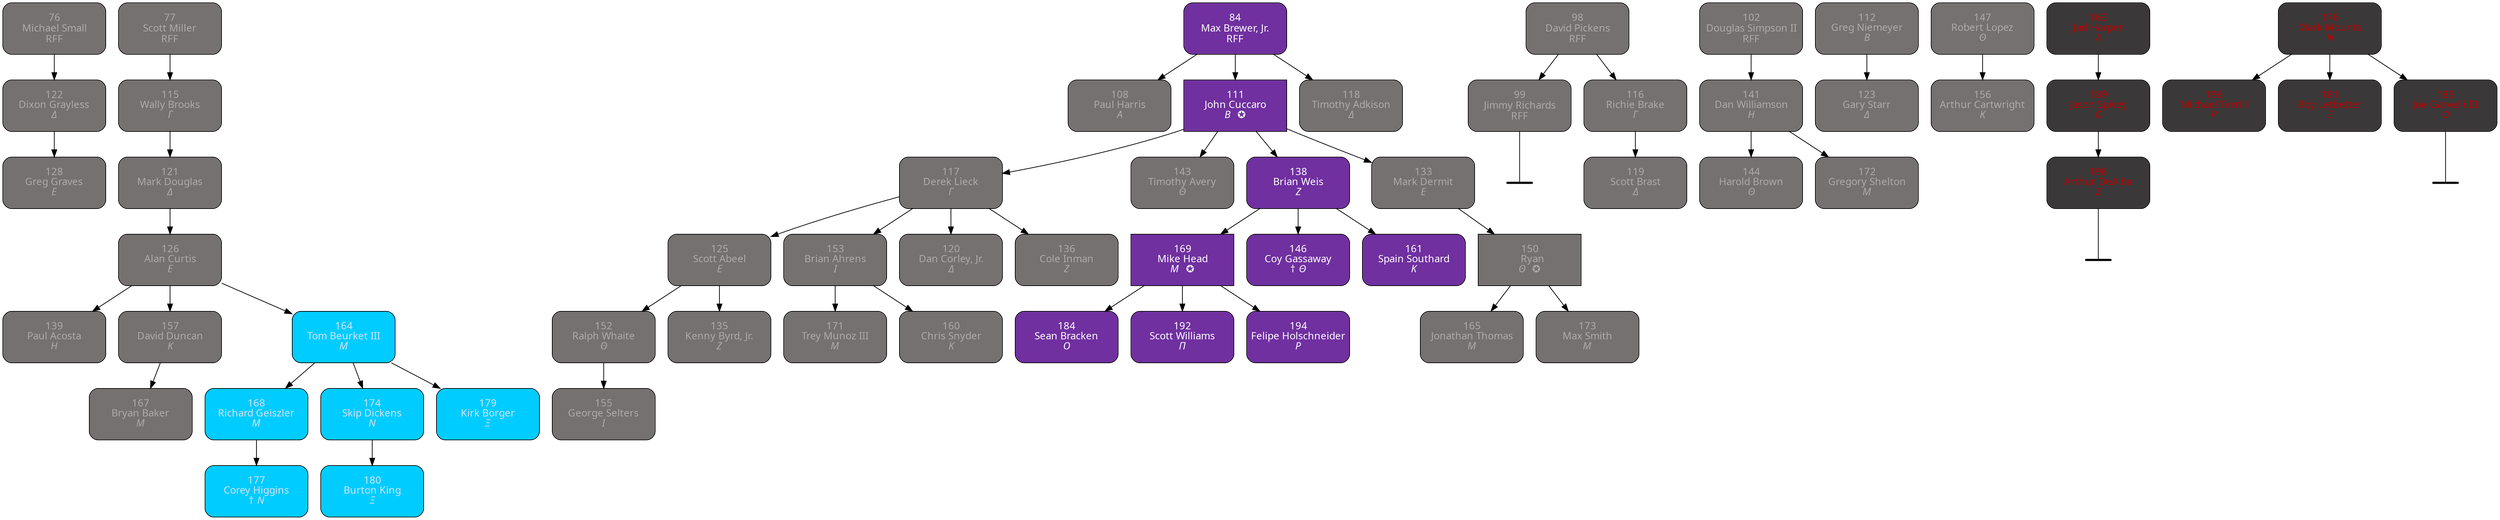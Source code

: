 // Family Tree
digraph "family-treescrollgen2" {
	node [charset="UTF-16" fillcolor=white fixedsize=true fontname="Times New Roman" height=1 shape=box style="rounded, filled, solid" width=2]
	graph [bgcolor=transparent]
	76 [label="Michael Small"]
	76 [label="Michael Small"]
	76 [label="Michael Small"]
	76 [label="Michael Small"]
	76 [label=<<TABLE BORDER='0'><TR><TD>76<BR/>Michael Small<BR/>RFF</TD></TR></TABLE>> fillcolor="#757171" fontcolor="#AEAAAA" tooltip=Unaffiliated]
	76 -> 122
	77 [label="Scott Miller"]
	77 [label="Scott Miller"]
	77 [label="Scott Miller"]
	77 [label="Scott Miller"]
	77 [label=<<TABLE BORDER='0'><TR><TD>77<BR/>Scott Miller<BR/>RFF</TD></TR></TABLE>> fillcolor="#757171" fontcolor="#AEAAAA" tooltip=Unaffiliated]
	77 -> 115
	84 [label="Max Brewer, Jr."]
	84 [label="Max Brewer, Jr."]
	84 [label="Max Brewer, Jr."]
	84 [label="Max Brewer, Jr."]
	84 [label="Max Brewer, Jr."]
	84 [label="Max Brewer, Jr."]
	84 [label=<<TABLE BORDER='0'><TR><TD>84<BR/>Max Brewer, Jr.<BR/>RFF</TD></TR></TABLE>> fillcolor="#7030A0" fontcolor="#FFFFFF" tooltip=Royals]
	84 -> 108
	84 -> 111
	84 -> 118
	98 [label="David Pickens"]
	98 [label="David Pickens"]
	98 [label="David Pickens"]
	98 [label="David Pickens"]
	98 [label=<<TABLE BORDER='0'><TR><TD>98<BR/>David Pickens<BR/>RFF</TD></TR></TABLE>> fillcolor="#757171" fontcolor="#AEAAAA" tooltip=Unaffiliated]
	98 -> 99
	98 -> 116
	99 [label="Jimmy Richards"]
	99 [label="Jimmy Richards"]
	99 [label="Jimmy Richards"]
	99 [label="Jimmy Richards"]
	99 [label=<<TABLE BORDER='0'><TR><TD>99<BR/>Jimmy Richards<BR/>RFF</TD></TR></TABLE>> fillcolor="#757171" fontcolor="#AEAAAA" tooltip=Unaffiliated]
	1000 [label="" fillcolor=black fixedsize=True height=.025 shape=box width=.5]
	99 -> 1000 [arrowhead=none color=black]
	102 [label="Douglas Simpson II"]
	102 [label="Douglas Simpson II"]
	102 [label="Douglas Simpson II"]
	102 [label="Douglas Simpson II"]
	102 [label=<<TABLE BORDER='0'><TR><TD>102<BR/>Douglas Simpson II<BR/>RFF</TD></TR></TABLE>> fillcolor="#757171" fontcolor="#AEAAAA" tooltip=Unaffiliated]
	102 -> 141
	108 [label="Paul Harris"]
	108 [label="Paul Harris"]
	108 [label="Paul Harris"]
	108 [label="Paul Harris"]
	108 [label=<<TABLE BORDER='0'><TR><TD>108<BR/>Paul Harris<BR/><I>&Alpha;</I></TD></TR></TABLE>> fillcolor="#757171" fontcolor="#AEAAAA" tooltip=Unaffiliated]
	111 [label="John Cuccaro"]
	111 [label="John Cuccaro"]
	111 [label="John Cuccaro"]
	111 [label="John Cuccaro"]
	111 [label="John Cuccaro"]
	111 [label="John Cuccaro"]
	111 [label=<<TABLE BORDER='0'><TR><TD>111<BR/>John Cuccaro<BR/><I>&Beta;</I>&nbsp;&nbsp;✪</TD></TR></TABLE>> fillcolor="#7030A0" fontcolor="#FFFFFF" style=filled tooltip=Royals]
	111 -> 117
	111 -> 143
	111 -> 138
	111 -> 133
	112 [label="Greg Niemeyer"]
	112 [label="Greg Niemeyer"]
	112 [label="Greg Niemeyer"]
	112 [label="Greg Niemeyer"]
	112 [label=<<TABLE BORDER='0'><TR><TD>112<BR/>Greg Niemeyer<BR/><I>&Beta;</I></TD></TR></TABLE>> fillcolor="#757171" fontcolor="#AEAAAA" tooltip=Unaffiliated]
	112 -> 123
	115 [label="Wally Brooks"]
	115 [label="Wally Brooks"]
	115 [label="Wally Brooks"]
	115 [label="Wally Brooks"]
	115 [label=<<TABLE BORDER='0'><TR><TD>115<BR/>Wally Brooks<BR/><I>&Gamma;</I></TD></TR></TABLE>> fillcolor="#757171" fontcolor="#AEAAAA" tooltip=Unaffiliated]
	115 -> 121
	116 [label="Richie Brake"]
	116 [label="Richie Brake"]
	116 [label="Richie Brake"]
	116 [label="Richie Brake"]
	116 [label=<<TABLE BORDER='0'><TR><TD>116<BR/>Richie Brake<BR/><I>&Gamma;</I></TD></TR></TABLE>> fillcolor="#757171" fontcolor="#AEAAAA" tooltip=Unaffiliated]
	116 -> 119
	117 [label="Derek Lieck"]
	117 [label="Derek Lieck"]
	117 [label="Derek Lieck"]
	117 [label="Derek Lieck"]
	117 [label=<<TABLE BORDER='0'><TR><TD>117<BR/>Derek Lieck<BR/><I>&Gamma;</I></TD></TR></TABLE>> fillcolor="#757171" fontcolor="#AEAAAA" tooltip=Unaffiliated]
	117 -> 125
	117 -> 153
	117 -> 120
	117 -> 136
	118 [label="Timothy Adkison"]
	118 [label="Timothy Adkison"]
	118 [label="Timothy Adkison"]
	118 [label="Timothy Adkison"]
	118 [label=<<TABLE BORDER='0'><TR><TD>118<BR/>Timothy Adkison<BR/><I>&Delta;</I></TD></TR></TABLE>> fillcolor="#757171" fontcolor="#AEAAAA" tooltip=Unaffiliated]
	119 [label="Scott Brast"]
	119 [label="Scott Brast"]
	119 [label="Scott Brast"]
	119 [label="Scott Brast"]
	119 [label=<<TABLE BORDER='0'><TR><TD>119<BR/>Scott Brast<BR/><I>&Delta;</I></TD></TR></TABLE>> fillcolor="#757171" fontcolor="#AEAAAA" tooltip=Unaffiliated]
	120 [label="Dan Corley, Jr."]
	120 [label="Dan Corley, Jr."]
	120 [label="Dan Corley, Jr."]
	120 [label="Dan Corley, Jr."]
	120 [label=<<TABLE BORDER='0'><TR><TD>120<BR/>Dan Corley, Jr.<BR/><I>&Delta;</I></TD></TR></TABLE>> fillcolor="#757171" fontcolor="#AEAAAA" tooltip=Unaffiliated]
	121 [label="Mark Douglas"]
	121 [label="Mark Douglas"]
	121 [label="Mark Douglas"]
	121 [label="Mark Douglas"]
	121 [label=<<TABLE BORDER='0'><TR><TD>121<BR/>Mark Douglas<BR/><I>&Delta;</I></TD></TR></TABLE>> fillcolor="#757171" fontcolor="#AEAAAA" tooltip=Unaffiliated]
	121 -> 126
	122 [label="Dixon Grayless"]
	122 [label="Dixon Grayless"]
	122 [label="Dixon Grayless"]
	122 [label="Dixon Grayless"]
	122 [label=<<TABLE BORDER='0'><TR><TD>122<BR/>Dixon Grayless<BR/><I>&Delta;</I></TD></TR></TABLE>> fillcolor="#757171" fontcolor="#AEAAAA" tooltip=Unaffiliated]
	122 -> 128
	123 [label="Gary Starr"]
	123 [label="Gary Starr"]
	123 [label="Gary Starr"]
	123 [label="Gary Starr"]
	123 [label=<<TABLE BORDER='0'><TR><TD>123<BR/>Gary Starr<BR/><I>&Delta;</I></TD></TR></TABLE>> fillcolor="#757171" fontcolor="#AEAAAA" tooltip=Unaffiliated]
	125 [label="Scott Abeel"]
	125 [label="Scott Abeel"]
	125 [label="Scott Abeel"]
	125 [label="Scott Abeel"]
	125 [label=<<TABLE BORDER='0'><TR><TD>125<BR/>Scott Abeel<BR/><I>&Epsilon;</I></TD></TR></TABLE>> fillcolor="#757171" fontcolor="#AEAAAA" tooltip=Unaffiliated]
	125 -> 152
	125 -> 135
	126 [label="Alan Curtis"]
	126 [label="Alan Curtis"]
	126 [label="Alan Curtis"]
	126 [label="Alan Curtis"]
	126 [label=<<TABLE BORDER='0'><TR><TD>126<BR/>Alan Curtis<BR/><I>&Epsilon;</I></TD></TR></TABLE>> fillcolor="#757171" fontcolor="#AEAAAA" tooltip=Unaffiliated]
	126 -> 139
	126 -> 157
	126 -> 164
	128 [label="Greg Graves"]
	128 [label="Greg Graves"]
	128 [label="Greg Graves"]
	128 [label="Greg Graves"]
	128 [label=<<TABLE BORDER='0'><TR><TD>128<BR/>Greg Graves<BR/><I>&Epsilon;</I></TD></TR></TABLE>> fillcolor="#757171" fontcolor="#AEAAAA" tooltip=Unaffiliated]
	133 [label="Mark Dermit"]
	133 [label="Mark Dermit"]
	133 [label="Mark Dermit"]
	133 [label="Mark Dermit"]
	133 [label=<<TABLE BORDER='0'><TR><TD>133<BR/>Mark Dermit<BR/><I>&Epsilon;</I></TD></TR></TABLE>> fillcolor="#757171" fontcolor="#AEAAAA" tooltip=Unaffiliated]
	133 -> 150
	135 [label="Kenny Byrd, Jr."]
	135 [label="Kenny Byrd, Jr."]
	135 [label="Kenny Byrd, Jr."]
	135 [label="Kenny Byrd, Jr."]
	135 [label=<<TABLE BORDER='0'><TR><TD>135<BR/>Kenny Byrd, Jr.<BR/><I>&Zeta;</I></TD></TR></TABLE>> fillcolor="#757171" fontcolor="#AEAAAA" tooltip=Unaffiliated]
	136 [label="Cole Inman"]
	136 [label="Cole Inman"]
	136 [label="Cole Inman"]
	136 [label="Cole Inman"]
	136 [label=<<TABLE BORDER='0'><TR><TD>136<BR/>Cole Inman<BR/><I>&Zeta;</I></TD></TR></TABLE>> fillcolor="#757171" fontcolor="#AEAAAA" tooltip=Unaffiliated]
	138 [label="Brian Weis"]
	138 [label="Brian Weis"]
	138 [label="Brian Weis"]
	138 [label="Brian Weis"]
	138 [label="Brian Weis"]
	138 [label="Brian Weis"]
	138 [label=<<TABLE BORDER='0'><TR><TD>138<BR/>Brian Weis<BR/><I>&Zeta;</I></TD></TR></TABLE>> fillcolor="#7030A0" fontcolor="#FFFFFF" tooltip=Royals]
	138 -> 169
	138 -> 146
	138 -> 161
	139 [label="Paul Acosta"]
	139 [label="Paul Acosta"]
	139 [label="Paul Acosta"]
	139 [label="Paul Acosta"]
	139 [label=<<TABLE BORDER='0'><TR><TD>139<BR/>Paul Acosta<BR/><I>&Eta;</I></TD></TR></TABLE>> fillcolor="#757171" fontcolor="#AEAAAA" tooltip=Unaffiliated]
	141 [label="Dan Williamson"]
	141 [label="Dan Williamson"]
	141 [label="Dan Williamson"]
	141 [label="Dan Williamson"]
	141 [label=<<TABLE BORDER='0'><TR><TD>141<BR/>Dan Williamson<BR/><I>&Eta;</I></TD></TR></TABLE>> fillcolor="#757171" fontcolor="#AEAAAA" tooltip=Unaffiliated]
	141 -> 144
	141 -> 172
	143 [label="Timothy Avery"]
	143 [label="Timothy Avery"]
	143 [label="Timothy Avery"]
	143 [label="Timothy Avery"]
	143 [label=<<TABLE BORDER='0'><TR><TD>143<BR/>Timothy Avery<BR/><I>&Theta;</I></TD></TR></TABLE>> fillcolor="#757171" fontcolor="#AEAAAA" tooltip=Unaffiliated]
	144 [label="Harold Brown"]
	144 [label="Harold Brown"]
	144 [label="Harold Brown"]
	144 [label="Harold Brown"]
	144 [label=<<TABLE BORDER='0'><TR><TD>144<BR/>Harold Brown<BR/><I>&Theta;</I></TD></TR></TABLE>> fillcolor="#757171" fontcolor="#AEAAAA" tooltip=Unaffiliated]
	146 [label="Coy Gassaway"]
	146 [label="Coy Gassaway"]
	146 [label="Coy Gassaway"]
	146 [label="Coy Gassaway"]
	146 [label="Coy Gassaway"]
	146 [label="Coy Gassaway"]
	146 [label=<<TABLE BORDER='0'><TR><TD>146<BR/>Coy Gassaway<BR/>†&nbsp;<I>&Theta;</I></TD></TR></TABLE>> fillcolor="#7030A0" fontcolor="#FFFFFF" tooltip=Royals]
	147 [label="Robert Lopez"]
	147 [label="Robert Lopez"]
	147 [label="Robert Lopez"]
	147 [label="Robert Lopez"]
	147 [label=<<TABLE BORDER='0'><TR><TD>147<BR/>Robert Lopez<BR/><I>&Theta;</I></TD></TR></TABLE>> fillcolor="#757171" fontcolor="#AEAAAA" tooltip=Unaffiliated]
	147 -> 156
	150 [label="  Ryan"]
	150 [label="  Ryan"]
	150 [label="  Ryan"]
	150 [label="  Ryan"]
	150 [label=<<TABLE BORDER='0'><TR><TD>150<BR/>  Ryan<BR/><I>&Theta;</I>&nbsp;&nbsp;✪</TD></TR></TABLE>> fillcolor="#757171" fontcolor="#AEAAAA" style=filled tooltip=Unaffiliated]
	150 -> 165
	150 -> 173
	152 [label="Ralph Whaite"]
	152 [label="Ralph Whaite"]
	152 [label="Ralph Whaite"]
	152 [label="Ralph Whaite"]
	152 [label=<<TABLE BORDER='0'><TR><TD>152<BR/>Ralph Whaite<BR/><I>&Theta;</I></TD></TR></TABLE>> fillcolor="#757171" fontcolor="#AEAAAA" tooltip=Unaffiliated]
	152 -> 155
	153 [label="Brian Ahrens"]
	153 [label="Brian Ahrens"]
	153 [label="Brian Ahrens"]
	153 [label="Brian Ahrens"]
	153 [label=<<TABLE BORDER='0'><TR><TD>153<BR/>Brian Ahrens<BR/><I>&Iota;</I></TD></TR></TABLE>> fillcolor="#757171" fontcolor="#AEAAAA" tooltip=Unaffiliated]
	153 -> 171
	153 -> 160
	155 [label="George Selters"]
	155 [label="George Selters"]
	155 [label="George Selters"]
	155 [label="George Selters"]
	155 [label=<<TABLE BORDER='0'><TR><TD>155<BR/>George Selters<BR/><I>&Iota;</I></TD></TR></TABLE>> fillcolor="#757171" fontcolor="#AEAAAA" tooltip=Unaffiliated]
	156 [label="Arthur Cartwright"]
	156 [label="Arthur Cartwright"]
	156 [label="Arthur Cartwright"]
	156 [label="Arthur Cartwright"]
	156 [label=<<TABLE BORDER='0'><TR><TD>156<BR/>Arthur Cartwright<BR/><I>&Kappa;</I></TD></TR></TABLE>> fillcolor="#757171" fontcolor="#AEAAAA" tooltip=Unaffiliated]
	157 [label="David Duncan"]
	157 [label="David Duncan"]
	157 [label="David Duncan"]
	157 [label="David Duncan"]
	157 [label=<<TABLE BORDER='0'><TR><TD>157<BR/>David Duncan<BR/><I>&Kappa;</I></TD></TR></TABLE>> fillcolor="#757171" fontcolor="#AEAAAA" tooltip=Unaffiliated]
	157 -> 167
	160 [label="Chris Snyder"]
	160 [label="Chris Snyder"]
	160 [label="Chris Snyder"]
	160 [label="Chris Snyder"]
	160 [label=<<TABLE BORDER='0'><TR><TD>160<BR/>Chris Snyder<BR/><I>&Kappa;</I></TD></TR></TABLE>> fillcolor="#757171" fontcolor="#AEAAAA" tooltip=Unaffiliated]
	161 [label="Spain Southard"]
	161 [label="Spain Southard"]
	161 [label="Spain Southard"]
	161 [label="Spain Southard"]
	161 [label="Spain Southard"]
	161 [label="Spain Southard"]
	161 [label=<<TABLE BORDER='0'><TR><TD>161<BR/>Spain Southard<BR/><I>&Kappa;</I></TD></TR></TABLE>> fillcolor="#7030A0" fontcolor="#FFFFFF" tooltip=Royals]
	163 [label="Jad Harper"]
	163 [label="Jad Harper"]
	163 [label="Jad Harper"]
	163 [label="Jad Harper"]
	163 [label="Jad Harper"]
	163 [label=<<TABLE BORDER='0'><TR><TD>163<BR/>Jad Harper<BR/><I>&Lambda;</I></TD></TR></TABLE>> fillcolor="#3A3838" fontcolor="#C00000" tooltip=Minotaurs]
	163 -> 189
	164 [label=<<TABLE BORDER='0'><TR><TD>164<BR/>Tom Beurket III<BR/><I>&Mu;</I></TD></TR></TABLE>> fillcolor="#00CCFF" fontcolor="#D9E1F2" tooltip="Smurf Clan"]
	164 -> 168
	164 -> 174
	164 -> 179
	165 [label="Jonathan Thomas"]
	165 [label="Jonathan Thomas"]
	165 [label="Jonathan Thomas"]
	165 [label="Jonathan Thomas"]
	165 [label=<<TABLE BORDER='0'><TR><TD>165<BR/>Jonathan Thomas<BR/><I>&Mu;</I></TD></TR></TABLE>> fillcolor="#757171" fontcolor="#AEAAAA" tooltip=Unaffiliated]
	167 [label="Bryan Baker"]
	167 [label="Bryan Baker"]
	167 [label="Bryan Baker"]
	167 [label="Bryan Baker"]
	167 [label=<<TABLE BORDER='0'><TR><TD>167<BR/>Bryan Baker<BR/><I>&Mu;</I></TD></TR></TABLE>> fillcolor="#757171" fontcolor="#AEAAAA" tooltip=Unaffiliated]
	168 [label=<<TABLE BORDER='0'><TR><TD>168<BR/>Richard Geiszler<BR/><I>&Mu;</I></TD></TR></TABLE>> fillcolor="#00CCFF" fontcolor="#D9E1F2" tooltip="Smurf Clan"]
	168 -> 177
	169 [label="Mike Head"]
	169 [label="Mike Head"]
	169 [label="Mike Head"]
	169 [label="Mike Head"]
	169 [label="Mike Head"]
	169 [label="Mike Head"]
	169 [label=<<TABLE BORDER='0'><TR><TD>169<BR/>Mike Head<BR/><I>&Mu;</I>&nbsp;&nbsp;✪</TD></TR></TABLE>> fillcolor="#7030A0" fontcolor="#FFFFFF" style=filled tooltip=Royals]
	169 -> 184
	169 -> 192
	169 -> 194
	171 [label="Trey Munoz III"]
	171 [label="Trey Munoz III"]
	171 [label="Trey Munoz III"]
	171 [label="Trey Munoz III"]
	171 [label=<<TABLE BORDER='0'><TR><TD>171<BR/>Trey Munoz III<BR/><I>&Mu;</I></TD></TR></TABLE>> fillcolor="#757171" fontcolor="#AEAAAA" tooltip=Unaffiliated]
	172 [label="Gregory Shelton"]
	172 [label="Gregory Shelton"]
	172 [label="Gregory Shelton"]
	172 [label="Gregory Shelton"]
	172 [label=<<TABLE BORDER='0'><TR><TD>172<BR/>Gregory Shelton<BR/><I>&Mu;</I></TD></TR></TABLE>> fillcolor="#757171" fontcolor="#AEAAAA" tooltip=Unaffiliated]
	173 [label="Max Smith"]
	173 [label="Max Smith"]
	173 [label="Max Smith"]
	173 [label="Max Smith"]
	173 [label=<<TABLE BORDER='0'><TR><TD>173<BR/>Max Smith<BR/><I>&Mu;</I></TD></TR></TABLE>> fillcolor="#757171" fontcolor="#AEAAAA" tooltip=Unaffiliated]
	174 [label=<<TABLE BORDER='0'><TR><TD>174<BR/>Skip Dickens<BR/><I>&Nu;</I></TD></TR></TABLE>> fillcolor="#00CCFF" fontcolor="#D9E1F2" tooltip="Smurf Clan"]
	174 -> 180
	176 [label="Mark Mounts"]
	176 [label="Mark Mounts"]
	176 [label="Mark Mounts"]
	176 [label="Mark Mounts"]
	176 [label="Mark Mounts"]
	176 [label=<<TABLE BORDER='0'><TR><TD>176<BR/>Mark Mounts<BR/><I>&Nu;</I></TD></TR></TABLE>> fillcolor="#3A3838" fontcolor="#C00000" tooltip=Minotaurs]
	176 -> 196
	176 -> 181
	176 -> 185
	177 [label=<<TABLE BORDER='0'><TR><TD>177<BR/>Corey Higgins<BR/>†&nbsp;<I>&Nu;</I></TD></TR></TABLE>> fillcolor="#00CCFF" fontcolor="#D9E1F2" tooltip="Smurf Clan"]
	179 [label=<<TABLE BORDER='0'><TR><TD>179<BR/>Kirk Borger<BR/><I>&Xi;</I></TD></TR></TABLE>> fillcolor="#00CCFF" fontcolor="#D9E1F2" tooltip="Smurf Clan"]
	180 [label=<<TABLE BORDER='0'><TR><TD>180<BR/>Burton King<BR/><I>&Xi;</I></TD></TR></TABLE>> fillcolor="#00CCFF" fontcolor="#D9E1F2" tooltip="Smurf Clan"]
	181 [label="Roy Letbetter"]
	181 [label="Roy Letbetter"]
	181 [label="Roy Letbetter"]
	181 [label="Roy Letbetter"]
	181 [label="Roy Letbetter"]
	181 [label=<<TABLE BORDER='0'><TR><TD>181<BR/>Roy Letbetter<BR/><I>&Xi;</I></TD></TR></TABLE>> fillcolor="#3A3838" fontcolor="#C00000" tooltip=Minotaurs]
	184 [label="Sean Bracken"]
	184 [label="Sean Bracken"]
	184 [label="Sean Bracken"]
	184 [label="Sean Bracken"]
	184 [label="Sean Bracken"]
	184 [label="Sean Bracken"]
	184 [label=<<TABLE BORDER='0'><TR><TD>184<BR/>Sean Bracken<BR/><I>&Omicron;</I></TD></TR></TABLE>> fillcolor="#7030A0" fontcolor="#FFFFFF" tooltip=Royals]
	185 [label="Joe Garvelli III"]
	185 [label="Joe Garvelli III"]
	185 [label="Joe Garvelli III"]
	185 [label="Joe Garvelli III"]
	185 [label="Joe Garvelli III"]
	185 [label=<<TABLE BORDER='0'><TR><TD>185<BR/>Joe Garvelli III<BR/><I>&Omicron;</I></TD></TR></TABLE>> fillcolor="#3A3838" fontcolor="#C00000" tooltip=Minotaurs]
	1001 [label="" fillcolor=black fixedsize=True height=.025 shape=box width=.5]
	185 -> 1001 [arrowhead=none color=black]
	189 [label="Jason Spivey"]
	189 [label="Jason Spivey"]
	189 [label="Jason Spivey"]
	189 [label="Jason Spivey"]
	189 [label="Jason Spivey"]
	189 [label=<<TABLE BORDER='0'><TR><TD>189<BR/>Jason Spivey<BR/><I>&Omicron;</I></TD></TR></TABLE>> fillcolor="#3A3838" fontcolor="#C00000" tooltip=Minotaurs]
	189 -> 198
	192 [label="Scott Williams"]
	192 [label="Scott Williams"]
	192 [label="Scott Williams"]
	192 [label="Scott Williams"]
	192 [label="Scott Williams"]
	192 [label="Scott Williams"]
	192 [label=<<TABLE BORDER='0'><TR><TD>192<BR/>Scott Williams<BR/><I>&Pi;</I></TD></TR></TABLE>> fillcolor="#7030A0" fontcolor="#FFFFFF" tooltip=Royals]
	194 [label="Felipe Holschneider"]
	194 [label="Felipe Holschneider"]
	194 [label="Felipe Holschneider"]
	194 [label="Felipe Holschneider"]
	194 [label="Felipe Holschneider"]
	194 [label="Felipe Holschneider"]
	194 [label=<<TABLE BORDER='0'><TR><TD>194<BR/>Felipe Holschneider<BR/><I>&Rho;</I></TD></TR></TABLE>> fillcolor="#7030A0" fontcolor="#FFFFFF" tooltip=Royals]
	196 [label="Michael Terrill"]
	196 [label="Michael Terrill"]
	196 [label="Michael Terrill"]
	196 [label="Michael Terrill"]
	196 [label="Michael Terrill"]
	196 [label=<<TABLE BORDER='0'><TR><TD>196<BR/>Michael Terrill<BR/><I>&Rho;</I></TD></TR></TABLE>> fillcolor="#3A3838" fontcolor="#C00000" tooltip=Minotaurs]
	198 [label="Arthur DeAlba"]
	198 [label="Arthur DeAlba"]
	198 [label="Arthur DeAlba"]
	198 [label="Arthur DeAlba"]
	198 [label="Arthur DeAlba"]
	198 [label=<<TABLE BORDER='0'><TR><TD>198<BR/>Arthur DeAlba<BR/><I>&Sigma;</I></TD></TR></TABLE>> fillcolor="#3A3838" fontcolor="#C00000" tooltip=Minotaurs]
	1002 [label="" fillcolor=black fixedsize=True height=.025 shape=box width=.5]
	198 -> 1002 [arrowhead=none color=black]
}
